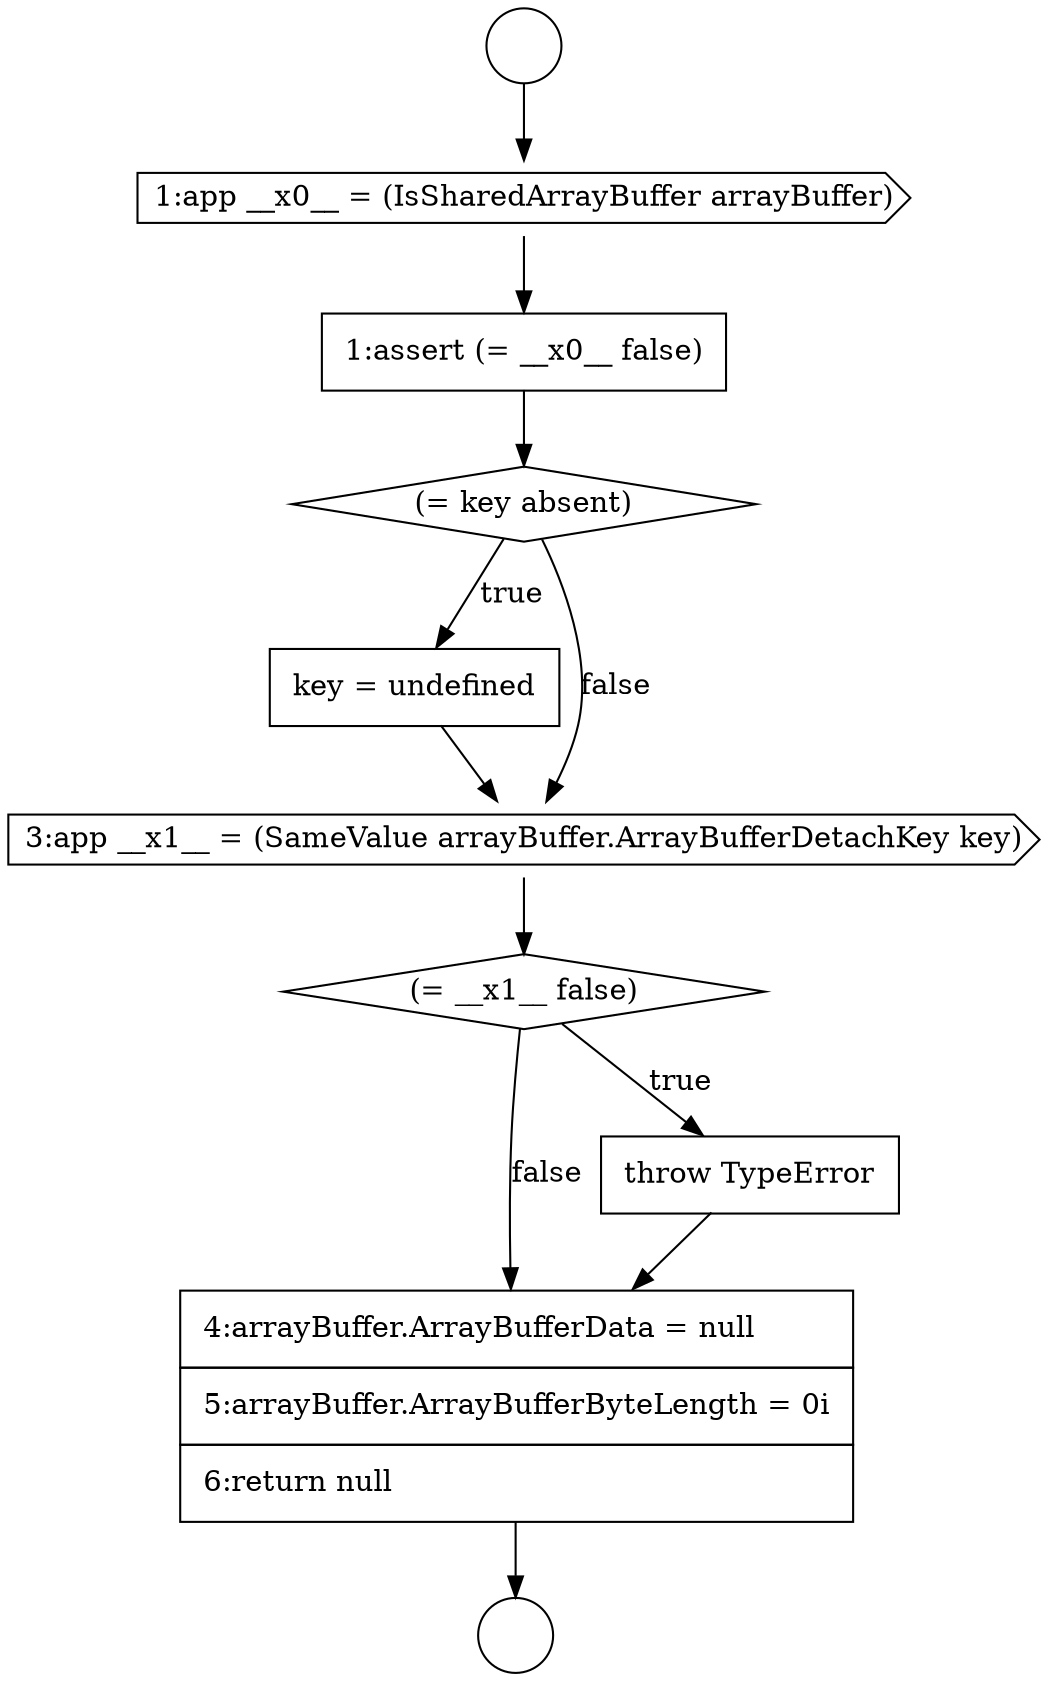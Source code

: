 digraph {
  node17004 [shape=none, margin=0, label=<<font color="black">
    <table border="0" cellborder="1" cellspacing="0" cellpadding="10">
      <tr><td align="left">4:arrayBuffer.ArrayBufferData = null</td></tr>
      <tr><td align="left">5:arrayBuffer.ArrayBufferByteLength = 0i</td></tr>
      <tr><td align="left">6:return null</td></tr>
    </table>
  </font>> color="black" fillcolor="white" style=filled]
  node17000 [shape=none, margin=0, label=<<font color="black">
    <table border="0" cellborder="1" cellspacing="0" cellpadding="10">
      <tr><td align="left">key = undefined</td></tr>
    </table>
  </font>> color="black" fillcolor="white" style=filled]
  node17001 [shape=cds, label=<<font color="black">3:app __x1__ = (SameValue arrayBuffer.ArrayBufferDetachKey key)</font>> color="black" fillcolor="white" style=filled]
  node16999 [shape=diamond, label=<<font color="black">(= key absent)</font>> color="black" fillcolor="white" style=filled]
  node17002 [shape=diamond, label=<<font color="black">(= __x1__ false)</font>> color="black" fillcolor="white" style=filled]
  node17003 [shape=none, margin=0, label=<<font color="black">
    <table border="0" cellborder="1" cellspacing="0" cellpadding="10">
      <tr><td align="left">throw TypeError</td></tr>
    </table>
  </font>> color="black" fillcolor="white" style=filled]
  node16996 [shape=circle label=" " color="black" fillcolor="white" style=filled]
  node16997 [shape=cds, label=<<font color="black">1:app __x0__ = (IsSharedArrayBuffer arrayBuffer)</font>> color="black" fillcolor="white" style=filled]
  node16998 [shape=none, margin=0, label=<<font color="black">
    <table border="0" cellborder="1" cellspacing="0" cellpadding="10">
      <tr><td align="left">1:assert (= __x0__ false)</td></tr>
    </table>
  </font>> color="black" fillcolor="white" style=filled]
  node16995 [shape=circle label=" " color="black" fillcolor="white" style=filled]
  node16999 -> node17000 [label=<<font color="black">true</font>> color="black"]
  node16999 -> node17001 [label=<<font color="black">false</font>> color="black"]
  node16995 -> node16997 [ color="black"]
  node17000 -> node17001 [ color="black"]
  node16997 -> node16998 [ color="black"]
  node17001 -> node17002 [ color="black"]
  node17002 -> node17003 [label=<<font color="black">true</font>> color="black"]
  node17002 -> node17004 [label=<<font color="black">false</font>> color="black"]
  node17004 -> node16996 [ color="black"]
  node17003 -> node17004 [ color="black"]
  node16998 -> node16999 [ color="black"]
}
